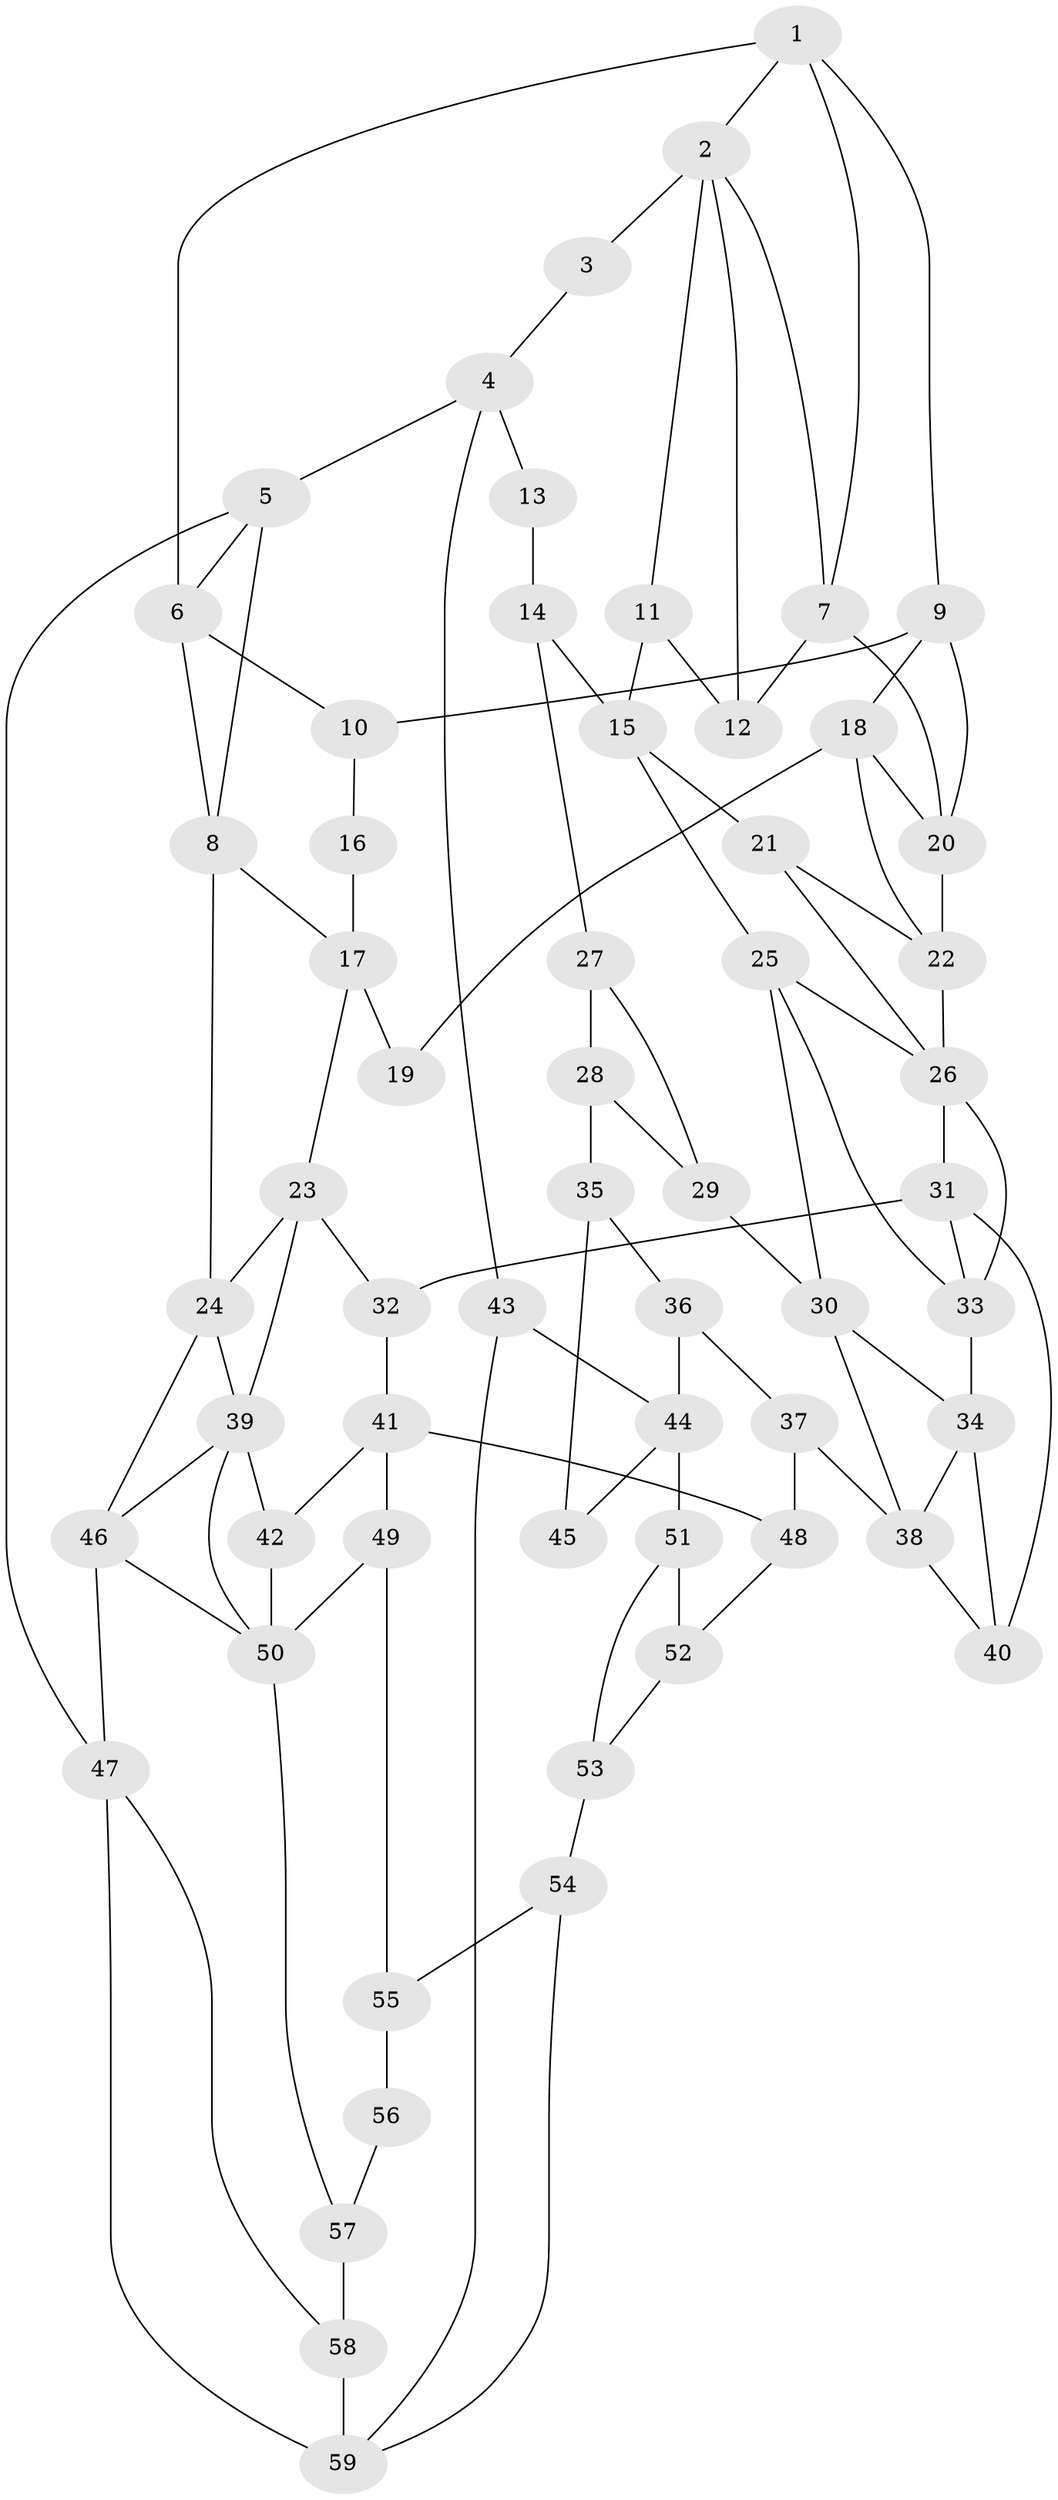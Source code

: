 // original degree distribution, {3: 0.013605442176870748, 4: 0.23129251700680273, 5: 0.54421768707483, 6: 0.2108843537414966}
// Generated by graph-tools (version 1.1) at 2025/54/03/04/25 22:54:35]
// undirected, 59 vertices, 102 edges
graph export_dot {
  node [color=gray90,style=filled];
  1;
  2;
  3;
  4;
  5;
  6;
  7;
  8;
  9;
  10;
  11;
  12;
  13;
  14;
  15;
  16;
  17;
  18;
  19;
  20;
  21;
  22;
  23;
  24;
  25;
  26;
  27;
  28;
  29;
  30;
  31;
  32;
  33;
  34;
  35;
  36;
  37;
  38;
  39;
  40;
  41;
  42;
  43;
  44;
  45;
  46;
  47;
  48;
  49;
  50;
  51;
  52;
  53;
  54;
  55;
  56;
  57;
  58;
  59;
  1 -- 2 [weight=1.0];
  1 -- 6 [weight=1.0];
  1 -- 7 [weight=1.0];
  1 -- 9 [weight=1.0];
  2 -- 3 [weight=2.0];
  2 -- 7 [weight=1.0];
  2 -- 11 [weight=1.0];
  2 -- 12 [weight=1.0];
  3 -- 4 [weight=1.0];
  4 -- 5 [weight=1.0];
  4 -- 13 [weight=1.0];
  4 -- 43 [weight=1.0];
  5 -- 6 [weight=1.0];
  5 -- 8 [weight=2.0];
  5 -- 47 [weight=1.0];
  6 -- 8 [weight=1.0];
  6 -- 10 [weight=2.0];
  7 -- 12 [weight=1.0];
  7 -- 20 [weight=2.0];
  8 -- 17 [weight=1.0];
  8 -- 24 [weight=2.0];
  9 -- 10 [weight=1.0];
  9 -- 18 [weight=1.0];
  9 -- 20 [weight=1.0];
  10 -- 16 [weight=1.0];
  11 -- 12 [weight=1.0];
  11 -- 15 [weight=2.0];
  13 -- 14 [weight=2.0];
  14 -- 15 [weight=2.0];
  14 -- 27 [weight=2.0];
  15 -- 21 [weight=1.0];
  15 -- 25 [weight=1.0];
  16 -- 17 [weight=2.0];
  17 -- 19 [weight=2.0];
  17 -- 23 [weight=1.0];
  18 -- 19 [weight=2.0];
  18 -- 20 [weight=1.0];
  18 -- 22 [weight=2.0];
  20 -- 22 [weight=1.0];
  21 -- 22 [weight=1.0];
  21 -- 26 [weight=1.0];
  22 -- 26 [weight=1.0];
  23 -- 24 [weight=1.0];
  23 -- 32 [weight=1.0];
  23 -- 39 [weight=1.0];
  24 -- 39 [weight=1.0];
  24 -- 46 [weight=1.0];
  25 -- 26 [weight=1.0];
  25 -- 30 [weight=1.0];
  25 -- 33 [weight=1.0];
  26 -- 31 [weight=1.0];
  26 -- 33 [weight=1.0];
  27 -- 28 [weight=3.0];
  27 -- 29 [weight=1.0];
  28 -- 29 [weight=1.0];
  28 -- 35 [weight=2.0];
  29 -- 30 [weight=1.0];
  30 -- 34 [weight=1.0];
  30 -- 38 [weight=1.0];
  31 -- 32 [weight=2.0];
  31 -- 33 [weight=1.0];
  31 -- 40 [weight=1.0];
  32 -- 41 [weight=2.0];
  33 -- 34 [weight=2.0];
  34 -- 38 [weight=2.0];
  34 -- 40 [weight=1.0];
  35 -- 36 [weight=1.0];
  35 -- 45 [weight=2.0];
  36 -- 37 [weight=1.0];
  36 -- 44 [weight=1.0];
  37 -- 38 [weight=2.0];
  37 -- 48 [weight=1.0];
  38 -- 40 [weight=1.0];
  39 -- 42 [weight=2.0];
  39 -- 46 [weight=1.0];
  39 -- 50 [weight=1.0];
  41 -- 42 [weight=1.0];
  41 -- 48 [weight=2.0];
  41 -- 49 [weight=1.0];
  42 -- 50 [weight=1.0];
  43 -- 44 [weight=2.0];
  43 -- 59 [weight=1.0];
  44 -- 45 [weight=1.0];
  44 -- 51 [weight=2.0];
  46 -- 47 [weight=1.0];
  46 -- 50 [weight=1.0];
  47 -- 58 [weight=1.0];
  47 -- 59 [weight=1.0];
  48 -- 52 [weight=1.0];
  49 -- 50 [weight=1.0];
  49 -- 55 [weight=2.0];
  50 -- 57 [weight=1.0];
  51 -- 52 [weight=2.0];
  51 -- 53 [weight=2.0];
  52 -- 53 [weight=1.0];
  53 -- 54 [weight=2.0];
  54 -- 55 [weight=2.0];
  54 -- 59 [weight=1.0];
  55 -- 56 [weight=2.0];
  56 -- 57 [weight=1.0];
  57 -- 58 [weight=1.0];
  58 -- 59 [weight=2.0];
}
